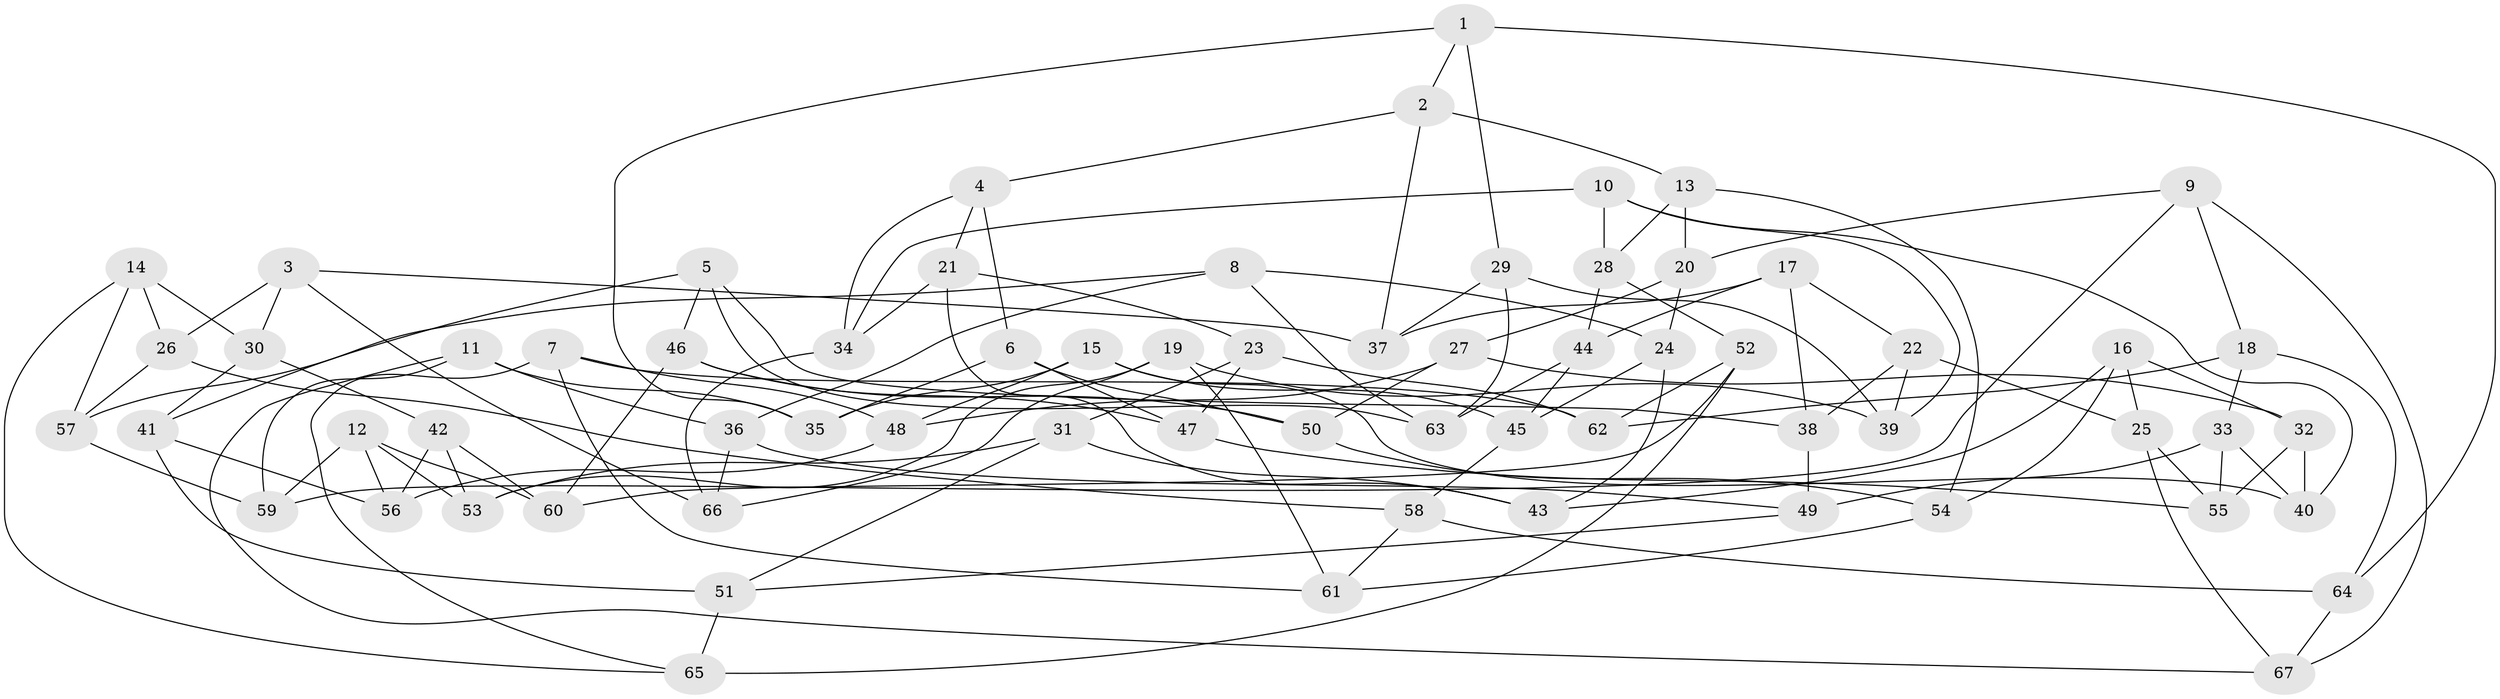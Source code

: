 // coarse degree distribution, {11: 0.15, 8: 0.1, 5: 0.05, 6: 0.4, 9: 0.05, 10: 0.05, 4: 0.15, 3: 0.05}
// Generated by graph-tools (version 1.1) at 2025/20/03/04/25 18:20:30]
// undirected, 67 vertices, 134 edges
graph export_dot {
graph [start="1"]
  node [color=gray90,style=filled];
  1;
  2;
  3;
  4;
  5;
  6;
  7;
  8;
  9;
  10;
  11;
  12;
  13;
  14;
  15;
  16;
  17;
  18;
  19;
  20;
  21;
  22;
  23;
  24;
  25;
  26;
  27;
  28;
  29;
  30;
  31;
  32;
  33;
  34;
  35;
  36;
  37;
  38;
  39;
  40;
  41;
  42;
  43;
  44;
  45;
  46;
  47;
  48;
  49;
  50;
  51;
  52;
  53;
  54;
  55;
  56;
  57;
  58;
  59;
  60;
  61;
  62;
  63;
  64;
  65;
  66;
  67;
  1 -- 35;
  1 -- 64;
  1 -- 29;
  1 -- 2;
  2 -- 4;
  2 -- 13;
  2 -- 37;
  3 -- 37;
  3 -- 66;
  3 -- 26;
  3 -- 30;
  4 -- 34;
  4 -- 6;
  4 -- 21;
  5 -- 46;
  5 -- 41;
  5 -- 38;
  5 -- 63;
  6 -- 35;
  6 -- 47;
  6 -- 50;
  7 -- 65;
  7 -- 48;
  7 -- 62;
  7 -- 61;
  8 -- 57;
  8 -- 36;
  8 -- 63;
  8 -- 24;
  9 -- 67;
  9 -- 59;
  9 -- 20;
  9 -- 18;
  10 -- 39;
  10 -- 40;
  10 -- 28;
  10 -- 34;
  11 -- 35;
  11 -- 67;
  11 -- 59;
  11 -- 36;
  12 -- 60;
  12 -- 59;
  12 -- 53;
  12 -- 56;
  13 -- 20;
  13 -- 54;
  13 -- 28;
  14 -- 26;
  14 -- 57;
  14 -- 30;
  14 -- 65;
  15 -- 40;
  15 -- 45;
  15 -- 48;
  15 -- 35;
  16 -- 32;
  16 -- 25;
  16 -- 43;
  16 -- 54;
  17 -- 44;
  17 -- 38;
  17 -- 37;
  17 -- 22;
  18 -- 62;
  18 -- 64;
  18 -- 33;
  19 -- 61;
  19 -- 39;
  19 -- 66;
  19 -- 53;
  20 -- 24;
  20 -- 27;
  21 -- 34;
  21 -- 23;
  21 -- 43;
  22 -- 38;
  22 -- 39;
  22 -- 25;
  23 -- 62;
  23 -- 47;
  23 -- 31;
  24 -- 45;
  24 -- 43;
  25 -- 55;
  25 -- 67;
  26 -- 58;
  26 -- 57;
  27 -- 32;
  27 -- 50;
  27 -- 48;
  28 -- 44;
  28 -- 52;
  29 -- 63;
  29 -- 39;
  29 -- 37;
  30 -- 41;
  30 -- 42;
  31 -- 51;
  31 -- 53;
  31 -- 43;
  32 -- 40;
  32 -- 55;
  33 -- 49;
  33 -- 55;
  33 -- 40;
  34 -- 66;
  36 -- 49;
  36 -- 66;
  38 -- 49;
  41 -- 56;
  41 -- 51;
  42 -- 60;
  42 -- 53;
  42 -- 56;
  44 -- 45;
  44 -- 63;
  45 -- 58;
  46 -- 60;
  46 -- 47;
  46 -- 50;
  47 -- 55;
  48 -- 56;
  49 -- 51;
  50 -- 54;
  51 -- 65;
  52 -- 65;
  52 -- 62;
  52 -- 60;
  54 -- 61;
  57 -- 59;
  58 -- 61;
  58 -- 64;
  64 -- 67;
}
